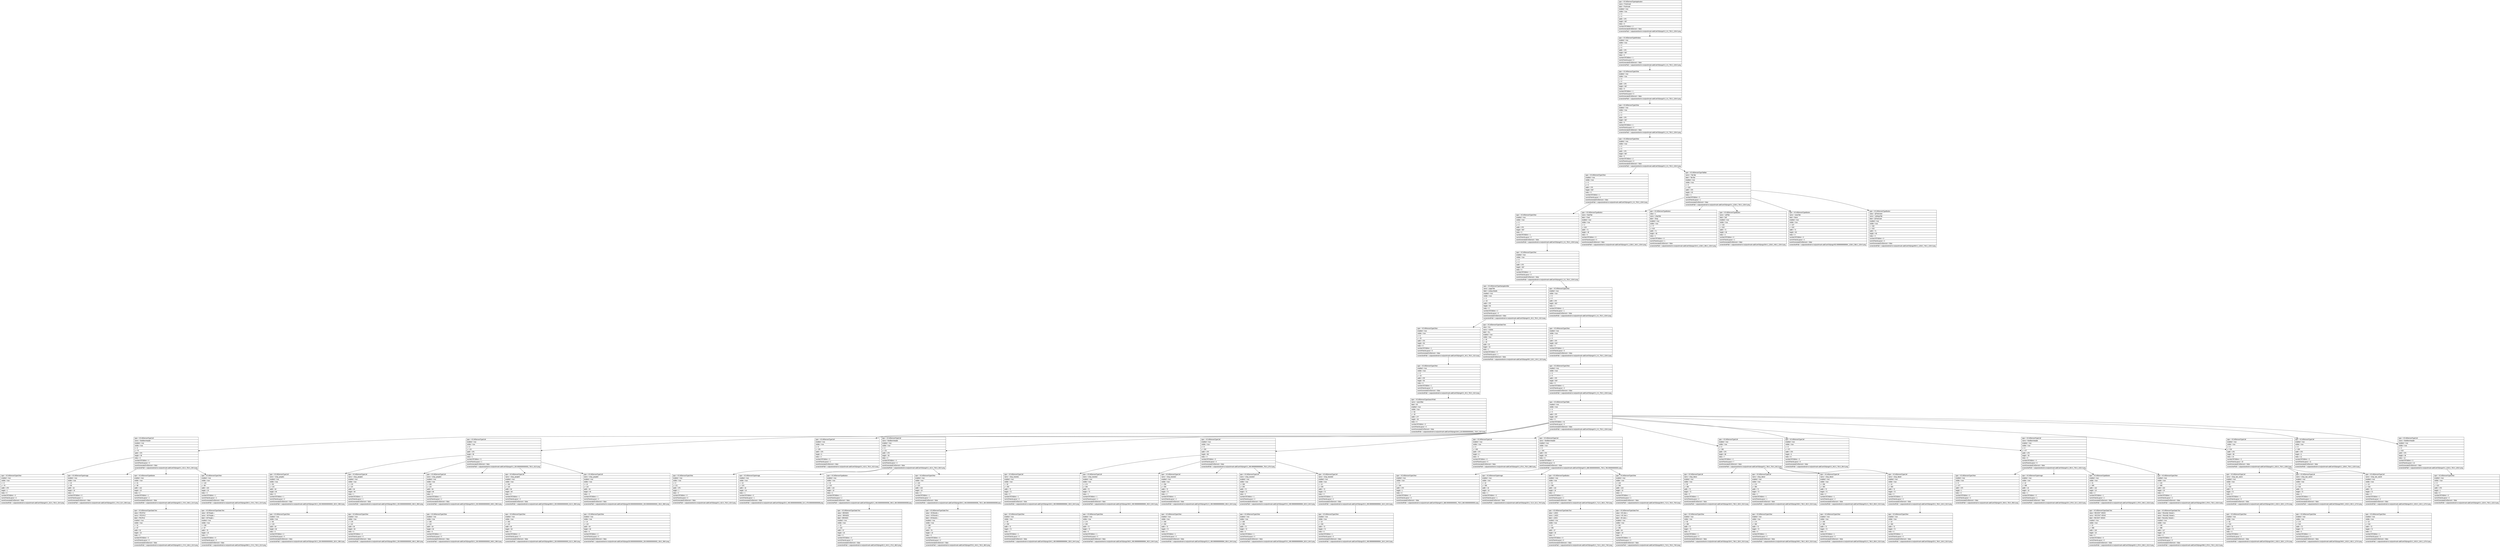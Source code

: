 digraph Layout {

	node [shape=record fontname=Arial];

	0	[label="{type = XCUIElementTypeApplication\l|name = Poshmark\l|label = Poshmark\l|enabled = true\l|visible = true\l|x = 0\l|y = 0\l|width = 375\l|height = 667\l|index = 0\l|numberOfChildren = 2\l|eventGeneratedOnElement = false \l|screenshotPath = outputs/android-to-ios/poshmark-addCart/S0/pngs/0.0_0.0_750.0_1334.0.png\l}"]
	1	[label="{type = XCUIElementTypeWindow\l|enabled = true\l|visible = true\l|x = 0\l|y = 0\l|width = 375\l|height = 667\l|index = 0\l|numberOfChildren = 1\l|numInParentLayout = 0\l|eventGeneratedOnElement = false \l|screenshotPath = outputs/android-to-ios/poshmark-addCart/S0/pngs/0.0_0.0_750.0_1334.0.png\l}"]
	2	[label="{type = XCUIElementTypeOther\l|enabled = true\l|visible = true\l|x = 0\l|y = 0\l|width = 375\l|height = 667\l|index = 0\l|numberOfChildren = 1\l|numInParentLayout = 0\l|eventGeneratedOnElement = false \l|screenshotPath = outputs/android-to-ios/poshmark-addCart/S0/pngs/0.0_0.0_750.0_1334.0.png\l}"]
	3	[label="{type = XCUIElementTypeOther\l|enabled = true\l|visible = true\l|x = 0\l|y = 0\l|width = 375\l|height = 667\l|index = 0\l|numberOfChildren = 1\l|numInParentLayout = 0\l|eventGeneratedOnElement = false \l|screenshotPath = outputs/android-to-ios/poshmark-addCart/S0/pngs/0.0_0.0_750.0_1334.0.png\l}"]
	4	[label="{type = XCUIElementTypeOther\l|enabled = true\l|visible = true\l|x = 0\l|y = 0\l|width = 375\l|height = 667\l|index = 0\l|numberOfChildren = 2\l|numInParentLayout = 0\l|eventGeneratedOnElement = false \l|screenshotPath = outputs/android-to-ios/poshmark-addCart/S0/pngs/0.0_0.0_750.0_1334.0.png\l}"]
	5	[label="{type = XCUIElementTypeOther\l|enabled = true\l|visible = true\l|x = 0\l|y = 0\l|width = 375\l|height = 667\l|index = 0\l|numberOfChildren = 1\l|numInParentLayout = 0\l|eventGeneratedOnElement = false \l|screenshotPath = outputs/android-to-ios/poshmark-addCart/S0/pngs/0.0_0.0_750.0_1334.0.png\l}"]
	6	[label="{type = XCUIElementTypeTabBar\l|name = Tab Bar\l|label = Tab Bar\l|enabled = true\l|visible = true\l|x = 0\l|y = 618\l|width = 375\l|height = 49\l|index = 1\l|numberOfChildren = 5\l|numInParentLayout = 1\l|eventGeneratedOnElement = false \l|screenshotPath = outputs/android-to-ios/poshmark-addCart/S0/pngs/0.0_1236.0_750.0_1334.0.png\l}"]
	7	[label="{type = XCUIElementTypeOther\l|enabled = true\l|visible = true\l|x = 0\l|y = 0\l|width = 375\l|height = 667\l|index = 0\l|numberOfChildren = 1\l|numInParentLayout = 0\l|eventGeneratedOnElement = false \l|screenshotPath = outputs/android-to-ios/poshmark-addCart/S0/pngs/0.0_0.0_750.0_1334.0.png\l}"]
	8	[label="{type = XCUIElementTypeButton\l|name = feedTab\l|label = Feed\l|enabled = true\l|visible = true\l|x = 2\l|y = 619\l|width = 71\l|height = 48\l|index = 0\l|numberOfChildren = 0\l|numInParentLayout = 0\l|eventGeneratedOnElement = false \l|screenshotPath = outputs/android-to-ios/poshmark-addCart/S0/pngs/4.0_1238.0_146.0_1334.0.png\l}"]
	9	[label="{type = XCUIElementTypeButton\l|value = 1\l|name = shopTab\l|label = Shop\l|enabled = true\l|visible = true\l|x = 77\l|y = 619\l|width = 71\l|height = 48\l|index = 1\l|numberOfChildren = 0\l|numInParentLayout = 1\l|eventGeneratedOnElement = false \l|screenshotPath = outputs/android-to-ios/poshmark-addCart/S0/pngs/154.0_1238.0_296.0_1334.0.png\l}"]
	10	[label="{type = XCUIElementTypeButton\l|name = sellTab\l|label = Sell\l|enabled = true\l|visible = true\l|x = 152\l|y = 619\l|width = 71\l|height = 48\l|index = 2\l|numberOfChildren = 0\l|numInParentLayout = 2\l|eventGeneratedOnElement = false \l|screenshotPath = outputs/android-to-ios/poshmark-addCart/S0/pngs/304.0_1238.0_446.0_1334.0.png\l}"]
	11	[label="{type = XCUIElementTypeButton\l|name = newsTab\l|label = News\l|enabled = true\l|visible = true\l|x = 227\l|y = 619\l|width = 71\l|height = 48\l|index = 3\l|numberOfChildren = 0\l|numInParentLayout = 3\l|eventGeneratedOnElement = false \l|screenshotPath = outputs/android-to-ios/poshmark-addCart/S0/pngs/453.99999999999994_1238.0_596.0_1334.0.png\l}"]
	12	[label="{type = XCUIElementTypeButton\l|value = @TestUseri\l|name = settingsTab\l|label = @TestUseri\l|enabled = true\l|visible = true\l|x = 302\l|y = 619\l|width = 71\l|height = 48\l|index = 4\l|numberOfChildren = 0\l|numInParentLayout = 4\l|eventGeneratedOnElement = false \l|screenshotPath = outputs/android-to-ios/poshmark-addCart/S0/pngs/604.0_1238.0_746.0_1334.0.png\l}"]
	13	[label="{type = XCUIElementTypeOther\l|enabled = true\l|visible = true\l|x = 0\l|y = 0\l|width = 375\l|height = 667\l|index = 0\l|numberOfChildren = 2\l|numInParentLayout = 0\l|eventGeneratedOnElement = false \l|screenshotPath = outputs/android-to-ios/poshmark-addCart/S0/pngs/0.0_0.0_750.0_1334.0.png\l}"]
	14	[label="{type = XCUIElementTypeNavigationBar\l|name = pageTitle\l|label = Listing Details\l|enabled = true\l|visible = true\l|x = 0\l|y = 20\l|width = 375\l|height = 56\l|index = 0\l|numberOfChildren = 2\l|numInParentLayout = 0\l|eventGeneratedOnElement = false \l|screenshotPath = outputs/android-to-ios/poshmark-addCart/S0/pngs/0.0_40.0_750.0_152.0.png\l}"]
	15	[label="{type = XCUIElementTypeOther\l|enabled = true\l|visible = true\l|x = 0\l|y = 0\l|width = 375\l|height = 667\l|index = 1\l|numberOfChildren = 1\l|numInParentLayout = 1\l|eventGeneratedOnElement = false \l|screenshotPath = outputs/android-to-ios/poshmark-addCart/S0/pngs/0.0_0.0_750.0_1334.0.png\l}"]
	16	[label="{type = XCUIElementTypeOther\l|enabled = true\l|visible = true\l|x = 0\l|y = 20\l|width = 375\l|height = 56\l|index = 0\l|numberOfChildren = 1\l|numInParentLayout = 0\l|eventGeneratedOnElement = false \l|screenshotPath = outputs/android-to-ios/poshmark-addCart/S0/pngs/0.0_40.0_750.0_152.0.png\l}"]
	17	[label="{type = XCUIElementTypeStaticText\l|value = ALL\l|name = market\l|label = ALL\l|enabled = true\l|visible = true\l|x = 45\l|y = 40\l|width = 22\l|height = 15\l|index = 1\l|numberOfChildren = 0\l|numInParentLayout = 1\l|eventGeneratedOnElement = false \l|screenshotPath = outputs/android-to-ios/poshmark-addCart/S0/pngs/90.0_80.0_134.0_110.0.png\l}"]
	18	[label="{type = XCUIElementTypeOther\l|enabled = true\l|visible = true\l|x = 0\l|y = 0\l|width = 375\l|height = 667\l|index = 0\l|numberOfChildren = 1\l|numInParentLayout = 0\l|eventGeneratedOnElement = false \l|screenshotPath = outputs/android-to-ios/poshmark-addCart/S0/pngs/0.0_0.0_750.0_1334.0.png\l}"]
	19	[label="{type = XCUIElementTypeOther\l|enabled = true\l|visible = true\l|x = 0\l|y = 20\l|width = 375\l|height = 56\l|index = 0\l|numberOfChildren = 1\l|numInParentLayout = 0\l|eventGeneratedOnElement = false \l|screenshotPath = outputs/android-to-ios/poshmark-addCart/S0/pngs/0.0_40.0_750.0_152.0.png\l}"]
	20	[label="{type = XCUIElementTypeOther\l|enabled = true\l|visible = true\l|x = 0\l|y = 0\l|width = 375\l|height = 667\l|index = 0\l|numberOfChildren = 1\l|numInParentLayout = 0\l|eventGeneratedOnElement = false \l|screenshotPath = outputs/android-to-ios/poshmark-addCart/S0/pngs/0.0_0.0_750.0_1334.0.png\l}"]
	21	[label="{type = XCUIElementTypeSearchField\l|name = searchBar\l|label = All\l|enabled = true\l|visible = true\l|x = 82\l|y = 30\l|width = 277\l|height = 36\l|index = 0\l|numberOfChildren = 0\l|numInParentLayout = 0\l|eventGeneratedOnElement = false \l|screenshotPath = outputs/android-to-ios/poshmark-addCart/S0/pngs/164.0_60.00000000000001_718.0_132.0.png\l}"]
	22	[label="{type = XCUIElementTypeTable\l|enabled = true\l|visible = true\l|x = 0\l|y = 0\l|width = 375\l|height = 667\l|index = 0\l|numberOfChildren = 41\l|numInParentLayout = 0\l|eventGeneratedOnElement = false \l|screenshotPath = outputs/android-to-ios/poshmark-addCart/S0/pngs/0.0_0.0_750.0_1334.0.png\l}"]
	23	[label="{type = XCUIElementTypeCell\l|name = feedItemHeader\l|enabled = true\l|visible = true\l|x = 0\l|y = 76\l|width = 375\l|height = 39\l|index = 0\l|numberOfChildren = 4\l|numInParentLayout = 0\l|eventGeneratedOnElement = false \l|screenshotPath = outputs/android-to-ios/poshmark-addCart/S0/pngs/0.0_152.0_750.0_230.0.png\l}"]
	24	[label="{type = XCUIElementTypeCell\l|enabled = true\l|visible = true\l|x = 0\l|y = 115\l|width = 375\l|height = 90\l|index = 1\l|numberOfChildren = 5\l|numInParentLayout = 1\l|eventGeneratedOnElement = false \l|screenshotPath = outputs/android-to-ios/poshmark-addCart/S0/pngs/0.0_230.00000000000003_750.0_410.0.png\l}"]
	25	[label="{type = XCUIElementTypeCell\l|enabled = true\l|visible = true\l|x = 0\l|y = 205\l|width = 375\l|height = 6\l|index = 2\l|numberOfChildren = 0\l|numInParentLayout = 2\l|eventGeneratedOnElement = false \l|screenshotPath = outputs/android-to-ios/poshmark-addCart/S0/pngs/0.0_410.0_750.0_422.0.png\l}"]
	26	[label="{type = XCUIElementTypeCell\l|name = feedItemHeader\l|enabled = true\l|visible = true\l|x = 0\l|y = 211\l|width = 375\l|height = 39\l|index = 3\l|numberOfChildren = 4\l|numInParentLayout = 3\l|eventGeneratedOnElement = false \l|screenshotPath = outputs/android-to-ios/poshmark-addCart/S0/pngs/0.0_422.0_750.0_500.0.png\l}"]
	27	[label="{type = XCUIElementTypeCell\l|enabled = true\l|visible = true\l|x = 0\l|y = 250\l|width = 375\l|height = 88\l|index = 4\l|numberOfChildren = 5\l|numInParentLayout = 4\l|eventGeneratedOnElement = false \l|screenshotPath = outputs/android-to-ios/poshmark-addCart/S0/pngs/0.0_499.99999999999994_750.0_676.0.png\l}"]
	28	[label="{type = XCUIElementTypeCell\l|enabled = true\l|visible = true\l|x = 0\l|y = 338\l|width = 375\l|height = 6\l|index = 5\l|numberOfChildren = 0\l|numInParentLayout = 5\l|eventGeneratedOnElement = false \l|screenshotPath = outputs/android-to-ios/poshmark-addCart/S0/pngs/0.0_676.0_750.0_688.0.png\l}"]
	29	[label="{type = XCUIElementTypeCell\l|name = feedItemHeader\l|enabled = true\l|visible = true\l|x = 0\l|y = 344\l|width = 375\l|height = 39\l|index = 6\l|numberOfChildren = 4\l|numInParentLayout = 6\l|eventGeneratedOnElement = false \l|screenshotPath = outputs/android-to-ios/poshmark-addCart/S0/pngs/0.0_688.0000000000001_750.0_766.0000000000001.png\l}"]
	30	[label="{type = XCUIElementTypeCell\l|enabled = true\l|visible = true\l|x = 0\l|y = 383\l|width = 375\l|height = 88\l|index = 7\l|numberOfChildren = 4\l|numInParentLayout = 7\l|eventGeneratedOnElement = false \l|screenshotPath = outputs/android-to-ios/poshmark-addCart/S0/pngs/0.0_766.0_750.0_942.0.png\l}"]
	31	[label="{type = XCUIElementTypeCell\l|enabled = true\l|visible = true\l|x = 0\l|y = 471\l|width = 375\l|height = 6\l|index = 8\l|numberOfChildren = 0\l|numInParentLayout = 8\l|eventGeneratedOnElement = false \l|screenshotPath = outputs/android-to-ios/poshmark-addCart/S0/pngs/0.0_942.0_750.0_954.0.png\l}"]
	32	[label="{type = XCUIElementTypeCell\l|name = feedItemHeader\l|enabled = true\l|visible = true\l|x = 0\l|y = 477\l|width = 375\l|height = 39\l|index = 9\l|numberOfChildren = 4\l|numInParentLayout = 9\l|eventGeneratedOnElement = false \l|screenshotPath = outputs/android-to-ios/poshmark-addCart/S0/pngs/0.0_954.0_750.0_1032.0.png\l}"]
	33	[label="{type = XCUIElementTypeCell\l|enabled = true\l|visible = true\l|x = 0\l|y = 516\l|width = 375\l|height = 88\l|index = 10\l|numberOfChildren = 3\l|numInParentLayout = 10\l|eventGeneratedOnElement = false \l|screenshotPath = outputs/android-to-ios/poshmark-addCart/S0/pngs/0.0_1032.0_750.0_1208.0.png\l}"]
	34	[label="{type = XCUIElementTypeCell\l|enabled = true\l|visible = true\l|x = 0\l|y = 604\l|width = 375\l|height = 6\l|index = 11\l|numberOfChildren = 0\l|numInParentLayout = 11\l|eventGeneratedOnElement = false \l|screenshotPath = outputs/android-to-ios/poshmark-addCart/S0/pngs/0.0_1208.0_750.0_1220.0.png\l}"]
	35	[label="{type = XCUIElementTypeCell\l|name = feedItemHeader\l|enabled = true\l|visible = true\l|x = 0\l|y = 610\l|width = 375\l|height = 36\l|index = 12\l|numberOfChildren = 3\l|numInParentLayout = 12\l|eventGeneratedOnElement = false \l|screenshotPath = outputs/android-to-ios/poshmark-addCart/S0/pngs/0.0_1220.0_750.0_1292.0.png\l}"]
	36	[label="{type = XCUIElementTypeOther\l|enabled = true\l|visible = true\l|x = 0\l|y = 76\l|width = 375\l|height = 1\l|index = 0\l|numberOfChildren = 0\l|numInParentLayout = 0\l|eventGeneratedOnElement = false \l|screenshotPath = outputs/android-to-ios/poshmark-addCart/S0/pngs/0.0_152.0_750.0_154.0.png\l}"]
	37	[label="{type = XCUIElementTypeImage\l|enabled = true\l|visible = true\l|x = 10\l|y = 88\l|width = 16\l|height = 16\l|index = 1\l|numberOfChildren = 0\l|numInParentLayout = 1\l|eventGeneratedOnElement = false \l|screenshotPath = outputs/android-to-ios/poshmark-addCart/S0/pngs/20.0_176.0_52.0_208.0.png\l}"]
	38	[label="{type = XCUIElementTypeButton\l|enabled = true\l|visible = true\l|x = 31\l|y = 88\l|width = 142\l|height = 19\l|index = 2\l|numberOfChildren = 1\l|numInParentLayout = 2\l|eventGeneratedOnElement = false \l|screenshotPath = outputs/android-to-ios/poshmark-addCart/S0/pngs/62.0_176.0_346.0_214.0.png\l}"]
	39	[label="{type = XCUIElementTypeOther\l|enabled = true\l|visible = true\l|x = 142\l|y = 88\l|width = 223\l|height = 19\l|index = 3\l|numberOfChildren = 1\l|numInParentLayout = 3\l|eventGeneratedOnElement = false \l|screenshotPath = outputs/android-to-ios/poshmark-addCart/S0/pngs/284.0_176.0_730.0_214.0.png\l}"]
	40	[label="{type = XCUIElementTypeCell\l|name = shop_people1\l|enabled = true\l|visible = true\l|x = 96\l|y = 115\l|width = 64\l|height = 84\l|index = 0\l|numberOfChildren = 1\l|numInParentLayout = 0\l|eventGeneratedOnElement = false \l|screenshotPath = outputs/android-to-ios/poshmark-addCart/S0/pngs/192.0_230.00000000000003_320.0_398.0.png\l}"]
	41	[label="{type = XCUIElementTypeCell\l|name = shop_people2\l|enabled = true\l|visible = true\l|x = 178\l|y = 115\l|width = 64\l|height = 84\l|index = 1\l|numberOfChildren = 1\l|numInParentLayout = 1\l|eventGeneratedOnElement = false \l|screenshotPath = outputs/android-to-ios/poshmark-addCart/S0/pngs/356.0_230.00000000000003_484.0_398.0.png\l}"]
	42	[label="{type = XCUIElementTypeCell\l|name = shop_people3\l|enabled = true\l|visible = true\l|x = 260\l|y = 115\l|width = 64\l|height = 84\l|index = 2\l|numberOfChildren = 1\l|numInParentLayout = 2\l|eventGeneratedOnElement = false \l|screenshotPath = outputs/android-to-ios/poshmark-addCart/S0/pngs/520.0_230.00000000000003_648.0_398.0.png\l}"]
	43	[label="{type = XCUIElementTypeCell\l|name = shop_people4\l|enabled = true\l|visible = true\l|x = 342\l|y = 115\l|width = 64\l|height = 84\l|index = 3\l|numberOfChildren = 1\l|numInParentLayout = 3\l|eventGeneratedOnElement = false \l|screenshotPath = outputs/android-to-ios/poshmark-addCart/S0/pngs/684.0_230.00000000000003_812.0_398.0.png\l}"]
	44	[label="{type = XCUIElementTypeCell\l|name = shop_people0\l|enabled = true\l|visible = true\l|x = 14\l|y = 115\l|width = 64\l|height = 84\l|index = 4\l|numberOfChildren = 1\l|numInParentLayout = 4\l|eventGeneratedOnElement = false \l|screenshotPath = outputs/android-to-ios/poshmark-addCart/S0/pngs/28.000000000000004_230.00000000000003_156.0_398.0.png\l}"]
	45	[label="{type = XCUIElementTypeOther\l|enabled = true\l|visible = true\l|x = 0\l|y = 211\l|width = 375\l|height = 1\l|index = 0\l|numberOfChildren = 0\l|numInParentLayout = 0\l|eventGeneratedOnElement = false \l|screenshotPath = outputs/android-to-ios/poshmark-addCart/S0/pngs/0.0_422.0_750.0_424.0.png\l}"]
	46	[label="{type = XCUIElementTypeImage\l|enabled = true\l|visible = true\l|x = 10\l|y = 223\l|width = 16\l|height = 16\l|index = 1\l|numberOfChildren = 0\l|numInParentLayout = 1\l|eventGeneratedOnElement = false \l|screenshotPath = outputs/android-to-ios/poshmark-addCart/S0/pngs/20.0_446.00000000000006_52.0_478.00000000000006.png\l}"]
	47	[label="{type = XCUIElementTypeButton\l|enabled = true\l|visible = true\l|x = 31\l|y = 223\l|width = 142\l|height = 19\l|index = 2\l|numberOfChildren = 1\l|numInParentLayout = 2\l|eventGeneratedOnElement = false \l|screenshotPath = outputs/android-to-ios/poshmark-addCart/S0/pngs/62.0_446.00000000000006_346.0_484.00000000000006.png\l}"]
	48	[label="{type = XCUIElementTypeOther\l|enabled = true\l|visible = true\l|x = 142\l|y = 223\l|width = 223\l|height = 19\l|index = 3\l|numberOfChildren = 1\l|numInParentLayout = 3\l|eventGeneratedOnElement = false \l|screenshotPath = outputs/android-to-ios/poshmark-addCart/S0/pngs/284.0_446.00000000000006_730.0_484.00000000000006.png\l}"]
	49	[label="{type = XCUIElementTypeCell\l|name = shop_brands1\l|enabled = true\l|visible = true\l|x = 92\l|y = 250\l|width = 72\l|height = 72\l|index = 0\l|numberOfChildren = 1\l|numInParentLayout = 0\l|eventGeneratedOnElement = false \l|screenshotPath = outputs/android-to-ios/poshmark-addCart/S0/pngs/184.0_499.99999999999994_328.0_644.0.png\l}"]
	50	[label="{type = XCUIElementTypeCell\l|name = shop_brands2\l|enabled = true\l|visible = true\l|x = 174\l|y = 250\l|width = 72\l|height = 72\l|index = 1\l|numberOfChildren = 1\l|numInParentLayout = 1\l|eventGeneratedOnElement = false \l|screenshotPath = outputs/android-to-ios/poshmark-addCart/S0/pngs/348.0_499.99999999999994_492.0_644.0.png\l}"]
	51	[label="{type = XCUIElementTypeCell\l|name = shop_brands3\l|enabled = true\l|visible = true\l|x = 256\l|y = 250\l|width = 72\l|height = 72\l|index = 2\l|numberOfChildren = 1\l|numInParentLayout = 2\l|eventGeneratedOnElement = false \l|screenshotPath = outputs/android-to-ios/poshmark-addCart/S0/pngs/512.0_499.99999999999994_656.0_644.0.png\l}"]
	52	[label="{type = XCUIElementTypeCell\l|name = shop_brands4\l|enabled = true\l|visible = true\l|x = 338\l|y = 250\l|width = 72\l|height = 72\l|index = 3\l|numberOfChildren = 1\l|numInParentLayout = 3\l|eventGeneratedOnElement = false \l|screenshotPath = outputs/android-to-ios/poshmark-addCart/S0/pngs/676.0_499.99999999999994_820.0_644.0.png\l}"]
	53	[label="{type = XCUIElementTypeCell\l|name = shop_brands0\l|enabled = true\l|visible = true\l|x = 10\l|y = 250\l|width = 72\l|height = 72\l|index = 4\l|numberOfChildren = 1\l|numInParentLayout = 4\l|eventGeneratedOnElement = false \l|screenshotPath = outputs/android-to-ios/poshmark-addCart/S0/pngs/20.0_499.99999999999994_164.0_644.0.png\l}"]
	54	[label="{type = XCUIElementTypeOther\l|enabled = true\l|visible = true\l|x = 0\l|y = 344\l|width = 375\l|height = 1\l|index = 0\l|numberOfChildren = 0\l|numInParentLayout = 0\l|eventGeneratedOnElement = false \l|screenshotPath = outputs/android-to-ios/poshmark-addCart/S0/pngs/0.0_688.0000000000001_750.0_690.0000000000001.png\l}"]
	55	[label="{type = XCUIElementTypeImage\l|enabled = true\l|visible = true\l|x = 10\l|y = 356\l|width = 16\l|height = 16\l|index = 1\l|numberOfChildren = 0\l|numInParentLayout = 1\l|eventGeneratedOnElement = false \l|screenshotPath = outputs/android-to-ios/poshmark-addCart/S0/pngs/20.0_712.0_52.0_744.0.png\l}"]
	56	[label="{type = XCUIElementTypeButton\l|enabled = true\l|visible = true\l|x = 31\l|y = 356\l|width = 142\l|height = 19\l|index = 2\l|numberOfChildren = 1\l|numInParentLayout = 2\l|eventGeneratedOnElement = false \l|screenshotPath = outputs/android-to-ios/poshmark-addCart/S0/pngs/62.0_712.0_346.0_750.0.png\l}"]
	57	[label="{type = XCUIElementTypeOther\l|enabled = true\l|visible = true\l|x = 142\l|y = 356\l|width = 223\l|height = 19\l|index = 3\l|numberOfChildren = 1\l|numInParentLayout = 3\l|eventGeneratedOnElement = false \l|screenshotPath = outputs/android-to-ios/poshmark-addCart/S0/pngs/284.0_712.0_730.0_750.0.png\l}"]
	58	[label="{type = XCUIElementTypeCell\l|name = shop_likes1\l|enabled = true\l|visible = true\l|x = 92\l|y = 383\l|width = 72\l|height = 72\l|index = 0\l|numberOfChildren = 1\l|numInParentLayout = 0\l|eventGeneratedOnElement = false \l|screenshotPath = outputs/android-to-ios/poshmark-addCart/S0/pngs/184.0_766.0_328.0_910.0.png\l}"]
	59	[label="{type = XCUIElementTypeCell\l|name = shop_likes2\l|enabled = true\l|visible = true\l|x = 174\l|y = 383\l|width = 72\l|height = 72\l|index = 1\l|numberOfChildren = 1\l|numInParentLayout = 1\l|eventGeneratedOnElement = false \l|screenshotPath = outputs/android-to-ios/poshmark-addCart/S0/pngs/348.0_766.0_492.0_910.0.png\l}"]
	60	[label="{type = XCUIElementTypeCell\l|name = shop_likes3\l|enabled = true\l|visible = true\l|x = 256\l|y = 383\l|width = 72\l|height = 72\l|index = 2\l|numberOfChildren = 1\l|numInParentLayout = 2\l|eventGeneratedOnElement = false \l|screenshotPath = outputs/android-to-ios/poshmark-addCart/S0/pngs/512.0_766.0_656.0_910.0.png\l}"]
	61	[label="{type = XCUIElementTypeCell\l|name = shop_likes0\l|enabled = true\l|visible = true\l|x = 10\l|y = 383\l|width = 72\l|height = 72\l|index = 3\l|numberOfChildren = 1\l|numInParentLayout = 3\l|eventGeneratedOnElement = false \l|screenshotPath = outputs/android-to-ios/poshmark-addCart/S0/pngs/20.0_766.0_164.0_910.0.png\l}"]
	62	[label="{type = XCUIElementTypeOther\l|enabled = true\l|visible = true\l|x = 0\l|y = 477\l|width = 375\l|height = 1\l|index = 0\l|numberOfChildren = 0\l|numInParentLayout = 0\l|eventGeneratedOnElement = false \l|screenshotPath = outputs/android-to-ios/poshmark-addCart/S0/pngs/0.0_954.0_750.0_956.0.png\l}"]
	63	[label="{type = XCUIElementTypeImage\l|enabled = true\l|visible = true\l|x = 10\l|y = 489\l|width = 16\l|height = 16\l|index = 1\l|numberOfChildren = 0\l|numInParentLayout = 1\l|eventGeneratedOnElement = false \l|screenshotPath = outputs/android-to-ios/poshmark-addCart/S0/pngs/20.0_978.0_52.0_1010.0.png\l}"]
	64	[label="{type = XCUIElementTypeButton\l|enabled = true\l|visible = true\l|x = 31\l|y = 489\l|width = 142\l|height = 19\l|index = 2\l|numberOfChildren = 1\l|numInParentLayout = 2\l|eventGeneratedOnElement = false \l|screenshotPath = outputs/android-to-ios/poshmark-addCart/S0/pngs/62.0_978.0_346.0_1016.0.png\l}"]
	65	[label="{type = XCUIElementTypeOther\l|enabled = true\l|visible = true\l|x = 142\l|y = 489\l|width = 223\l|height = 19\l|index = 3\l|numberOfChildren = 1\l|numInParentLayout = 3\l|eventGeneratedOnElement = false \l|screenshotPath = outputs/android-to-ios/poshmark-addCart/S0/pngs/284.0_978.0_730.0_1016.0.png\l}"]
	66	[label="{type = XCUIElementTypeCell\l|name = shop_last_seen1\l|enabled = true\l|visible = true\l|x = 92\l|y = 516\l|width = 72\l|height = 72\l|index = 0\l|numberOfChildren = 1\l|numInParentLayout = 0\l|eventGeneratedOnElement = false \l|screenshotPath = outputs/android-to-ios/poshmark-addCart/S0/pngs/184.0_1032.0_328.0_1176.0.png\l}"]
	67	[label="{type = XCUIElementTypeCell\l|name = shop_last_seen2\l|enabled = true\l|visible = true\l|x = 174\l|y = 516\l|width = 72\l|height = 72\l|index = 1\l|numberOfChildren = 1\l|numInParentLayout = 1\l|eventGeneratedOnElement = false \l|screenshotPath = outputs/android-to-ios/poshmark-addCart/S0/pngs/348.0_1032.0_492.0_1176.0.png\l}"]
	68	[label="{type = XCUIElementTypeCell\l|name = shop_last_seen0\l|enabled = true\l|visible = true\l|x = 10\l|y = 516\l|width = 72\l|height = 72\l|index = 2\l|numberOfChildren = 1\l|numInParentLayout = 2\l|eventGeneratedOnElement = false \l|screenshotPath = outputs/android-to-ios/poshmark-addCart/S0/pngs/20.0_1032.0_164.0_1176.0.png\l}"]
	69	[label="{type = XCUIElementTypeOther\l|enabled = true\l|visible = true\l|x = 0\l|y = 610\l|width = 375\l|height = 1\l|index = 0\l|numberOfChildren = 0\l|numInParentLayout = 0\l|eventGeneratedOnElement = false \l|screenshotPath = outputs/android-to-ios/poshmark-addCart/S0/pngs/0.0_1220.0_750.0_1222.0.png\l}"]
	70	[label="{type = XCUIElementTypeStaticText\l|value = PEOPLE \l|name = PEOPLE \l|label = PEOPLE \l|enabled = true\l|visible = true\l|x = 31\l|y = 87\l|width = 52\l|height = 18\l|index = 0\l|numberOfChildren = 0\l|numInParentLayout = 0\l|eventGeneratedOnElement = false \l|screenshotPath = outputs/android-to-ios/poshmark-addCart/S0/pngs/62.0_174.0_166.0_210.0.png\l}"]
	71	[label="{type = XCUIElementTypeStaticText\l|value = All People »\l|name = All People »\l|label = All People »\l|enabled = true\l|visible = true\l|x = 290\l|y = 87\l|width = 75\l|height = 18\l|index = 0\l|numberOfChildren = 0\l|numInParentLayout = 0\l|eventGeneratedOnElement = false \l|screenshotPath = outputs/android-to-ios/poshmark-addCart/S0/pngs/580.0_174.0_730.0_210.0.png\l}"]
	72	[label="{type = XCUIElementTypeOther\l|enabled = true\l|visible = true\l|x = 96\l|y = 115\l|width = 64\l|height = 84\l|index = 0\l|numberOfChildren = 2\l|numInParentLayout = 0\l|eventGeneratedOnElement = false \l|screenshotPath = outputs/android-to-ios/poshmark-addCart/S0/pngs/192.0_230.00000000000003_320.0_398.0.png\l}"]
	73	[label="{type = XCUIElementTypeOther\l|enabled = true\l|visible = true\l|x = 178\l|y = 115\l|width = 64\l|height = 84\l|index = 0\l|numberOfChildren = 2\l|numInParentLayout = 0\l|eventGeneratedOnElement = false \l|screenshotPath = outputs/android-to-ios/poshmark-addCart/S0/pngs/356.0_230.00000000000003_484.0_398.0.png\l}"]
	74	[label="{type = XCUIElementTypeOther\l|enabled = true\l|visible = true\l|x = 260\l|y = 115\l|width = 64\l|height = 84\l|index = 0\l|numberOfChildren = 2\l|numInParentLayout = 0\l|eventGeneratedOnElement = false \l|screenshotPath = outputs/android-to-ios/poshmark-addCart/S0/pngs/520.0_230.00000000000003_648.0_398.0.png\l}"]
	75	[label="{type = XCUIElementTypeOther\l|enabled = true\l|visible = true\l|x = 342\l|y = 115\l|width = 64\l|height = 84\l|index = 0\l|numberOfChildren = 2\l|numInParentLayout = 0\l|eventGeneratedOnElement = false \l|screenshotPath = outputs/android-to-ios/poshmark-addCart/S0/pngs/684.0_230.00000000000003_812.0_398.0.png\l}"]
	76	[label="{type = XCUIElementTypeOther\l|enabled = true\l|visible = true\l|x = 14\l|y = 115\l|width = 64\l|height = 84\l|index = 0\l|numberOfChildren = 2\l|numInParentLayout = 0\l|eventGeneratedOnElement = false \l|screenshotPath = outputs/android-to-ios/poshmark-addCart/S0/pngs/28.000000000000004_230.00000000000003_156.0_398.0.png\l}"]
	77	[label="{type = XCUIElementTypeStaticText\l|value = BRANDS \l|name = BRANDS \l|label = BRANDS \l|enabled = true\l|visible = true\l|x = 31\l|y = 222\l|width = 57\l|height = 18\l|index = 0\l|numberOfChildren = 0\l|numInParentLayout = 0\l|eventGeneratedOnElement = false \l|screenshotPath = outputs/android-to-ios/poshmark-addCart/S0/pngs/62.0_444.0_176.0_480.0.png\l}"]
	78	[label="{type = XCUIElementTypeStaticText\l|value = All Brands »\l|name = All Brands »\l|label = All Brands »\l|enabled = true\l|visible = true\l|x = 289\l|y = 222\l|width = 76\l|height = 18\l|index = 0\l|numberOfChildren = 0\l|numInParentLayout = 0\l|eventGeneratedOnElement = false \l|screenshotPath = outputs/android-to-ios/poshmark-addCart/S0/pngs/578.0_444.0_730.0_480.0.png\l}"]
	79	[label="{type = XCUIElementTypeOther\l|enabled = true\l|visible = true\l|x = 92\l|y = 250\l|width = 72\l|height = 72\l|index = 0\l|numberOfChildren = 1\l|numInParentLayout = 0\l|eventGeneratedOnElement = false \l|screenshotPath = outputs/android-to-ios/poshmark-addCart/S0/pngs/184.0_499.99999999999994_328.0_644.0.png\l}"]
	80	[label="{type = XCUIElementTypeOther\l|enabled = true\l|visible = true\l|x = 174\l|y = 250\l|width = 72\l|height = 72\l|index = 0\l|numberOfChildren = 1\l|numInParentLayout = 0\l|eventGeneratedOnElement = false \l|screenshotPath = outputs/android-to-ios/poshmark-addCart/S0/pngs/348.0_499.99999999999994_492.0_644.0.png\l}"]
	81	[label="{type = XCUIElementTypeOther\l|enabled = true\l|visible = true\l|x = 256\l|y = 250\l|width = 72\l|height = 72\l|index = 0\l|numberOfChildren = 1\l|numInParentLayout = 0\l|eventGeneratedOnElement = false \l|screenshotPath = outputs/android-to-ios/poshmark-addCart/S0/pngs/512.0_499.99999999999994_656.0_644.0.png\l}"]
	82	[label="{type = XCUIElementTypeOther\l|enabled = true\l|visible = true\l|x = 338\l|y = 250\l|width = 72\l|height = 72\l|index = 0\l|numberOfChildren = 1\l|numInParentLayout = 0\l|eventGeneratedOnElement = false \l|screenshotPath = outputs/android-to-ios/poshmark-addCart/S0/pngs/676.0_499.99999999999994_820.0_644.0.png\l}"]
	83	[label="{type = XCUIElementTypeOther\l|enabled = true\l|visible = true\l|x = 10\l|y = 250\l|width = 72\l|height = 72\l|index = 0\l|numberOfChildren = 1\l|numInParentLayout = 0\l|eventGeneratedOnElement = false \l|screenshotPath = outputs/android-to-ios/poshmark-addCart/S0/pngs/20.0_499.99999999999994_164.0_644.0.png\l}"]
	84	[label="{type = XCUIElementTypeStaticText\l|value = LIKES \l|name = LIKES \l|label = LIKES \l|enabled = true\l|visible = true\l|x = 31\l|y = 355\l|width = 37\l|height = 18\l|index = 0\l|numberOfChildren = 0\l|numInParentLayout = 0\l|eventGeneratedOnElement = false \l|screenshotPath = outputs/android-to-ios/poshmark-addCart/S0/pngs/62.0_710.0_136.0_746.0.png\l}"]
	85	[label="{type = XCUIElementTypeStaticText\l|value = All Likes »\l|name = All Likes »\l|label = All Likes »\l|enabled = true\l|visible = true\l|x = 301\l|y = 355\l|width = 64\l|height = 18\l|index = 0\l|numberOfChildren = 0\l|numInParentLayout = 0\l|eventGeneratedOnElement = false \l|screenshotPath = outputs/android-to-ios/poshmark-addCart/S0/pngs/602.0_710.0_730.0_746.0.png\l}"]
	86	[label="{type = XCUIElementTypeOther\l|enabled = true\l|visible = true\l|x = 92\l|y = 383\l|width = 72\l|height = 72\l|index = 0\l|numberOfChildren = 1\l|numInParentLayout = 0\l|eventGeneratedOnElement = false \l|screenshotPath = outputs/android-to-ios/poshmark-addCart/S0/pngs/184.0_766.0_328.0_910.0.png\l}"]
	87	[label="{type = XCUIElementTypeOther\l|enabled = true\l|visible = true\l|x = 174\l|y = 383\l|width = 72\l|height = 72\l|index = 0\l|numberOfChildren = 1\l|numInParentLayout = 0\l|eventGeneratedOnElement = false \l|screenshotPath = outputs/android-to-ios/poshmark-addCart/S0/pngs/348.0_766.0_492.0_910.0.png\l}"]
	88	[label="{type = XCUIElementTypeOther\l|enabled = true\l|visible = true\l|x = 256\l|y = 383\l|width = 72\l|height = 72\l|index = 0\l|numberOfChildren = 1\l|numInParentLayout = 0\l|eventGeneratedOnElement = false \l|screenshotPath = outputs/android-to-ios/poshmark-addCart/S0/pngs/512.0_766.0_656.0_910.0.png\l}"]
	89	[label="{type = XCUIElementTypeOther\l|enabled = true\l|visible = true\l|x = 10\l|y = 383\l|width = 72\l|height = 72\l|index = 0\l|numberOfChildren = 1\l|numInParentLayout = 0\l|eventGeneratedOnElement = false \l|screenshotPath = outputs/android-to-ios/poshmark-addCart/S0/pngs/20.0_766.0_164.0_910.0.png\l}"]
	90	[label="{type = XCUIElementTypeStaticText\l|value = RECENT VIEWS \l|name = RECENT VIEWS \l|label = RECENT VIEWS \l|enabled = true\l|visible = true\l|x = 31\l|y = 488\l|width = 103\l|height = 18\l|index = 0\l|numberOfChildren = 0\l|numInParentLayout = 0\l|eventGeneratedOnElement = false \l|screenshotPath = outputs/android-to-ios/poshmark-addCart/S0/pngs/62.0_976.0_268.0_1012.0.png\l}"]
	91	[label="{type = XCUIElementTypeStaticText\l|value = Recently Viewed »\l|name = Recently Viewed »\l|label = Recently Viewed »\l|enabled = true\l|visible = true\l|x = 248\l|y = 488\l|width = 117\l|height = 18\l|index = 0\l|numberOfChildren = 0\l|numInParentLayout = 0\l|eventGeneratedOnElement = false \l|screenshotPath = outputs/android-to-ios/poshmark-addCart/S0/pngs/496.0_976.0_730.0_1012.0.png\l}"]
	92	[label="{type = XCUIElementTypeOther\l|enabled = true\l|visible = true\l|x = 92\l|y = 516\l|width = 72\l|height = 72\l|index = 0\l|numberOfChildren = 1\l|numInParentLayout = 0\l|eventGeneratedOnElement = false \l|screenshotPath = outputs/android-to-ios/poshmark-addCart/S0/pngs/184.0_1032.0_328.0_1176.0.png\l}"]
	93	[label="{type = XCUIElementTypeOther\l|enabled = true\l|visible = true\l|x = 174\l|y = 516\l|width = 72\l|height = 72\l|index = 0\l|numberOfChildren = 1\l|numInParentLayout = 0\l|eventGeneratedOnElement = false \l|screenshotPath = outputs/android-to-ios/poshmark-addCart/S0/pngs/348.0_1032.0_492.0_1176.0.png\l}"]
	94	[label="{type = XCUIElementTypeOther\l|enabled = true\l|visible = true\l|x = 10\l|y = 516\l|width = 72\l|height = 72\l|index = 0\l|numberOfChildren = 1\l|numInParentLayout = 0\l|eventGeneratedOnElement = false \l|screenshotPath = outputs/android-to-ios/poshmark-addCart/S0/pngs/20.0_1032.0_164.0_1176.0.png\l}"]


	0 -> 1
	1 -> 2
	2 -> 3
	3 -> 4
	4 -> 5
	4 -> 6
	5 -> 7
	6 -> 8
	6 -> 9
	6 -> 10
	6 -> 11
	6 -> 12
	7 -> 13
	13 -> 14
	13 -> 15
	14 -> 16
	14 -> 17
	15 -> 18
	16 -> 19
	18 -> 20
	19 -> 21
	20 -> 22
	22 -> 23
	22 -> 24
	22 -> 25
	22 -> 26
	22 -> 27
	22 -> 28
	22 -> 29
	22 -> 30
	22 -> 31
	22 -> 32
	22 -> 33
	22 -> 34
	22 -> 35
	23 -> 36
	23 -> 37
	23 -> 38
	23 -> 39
	24 -> 40
	24 -> 41
	24 -> 42
	24 -> 43
	24 -> 44
	26 -> 45
	26 -> 46
	26 -> 47
	26 -> 48
	27 -> 49
	27 -> 50
	27 -> 51
	27 -> 52
	27 -> 53
	29 -> 54
	29 -> 55
	29 -> 56
	29 -> 57
	30 -> 58
	30 -> 59
	30 -> 60
	30 -> 61
	32 -> 62
	32 -> 63
	32 -> 64
	32 -> 65
	33 -> 66
	33 -> 67
	33 -> 68
	35 -> 69
	38 -> 70
	39 -> 71
	40 -> 72
	41 -> 73
	42 -> 74
	43 -> 75
	44 -> 76
	47 -> 77
	48 -> 78
	49 -> 79
	50 -> 80
	51 -> 81
	52 -> 82
	53 -> 83
	56 -> 84
	57 -> 85
	58 -> 86
	59 -> 87
	60 -> 88
	61 -> 89
	64 -> 90
	65 -> 91
	66 -> 92
	67 -> 93
	68 -> 94


}